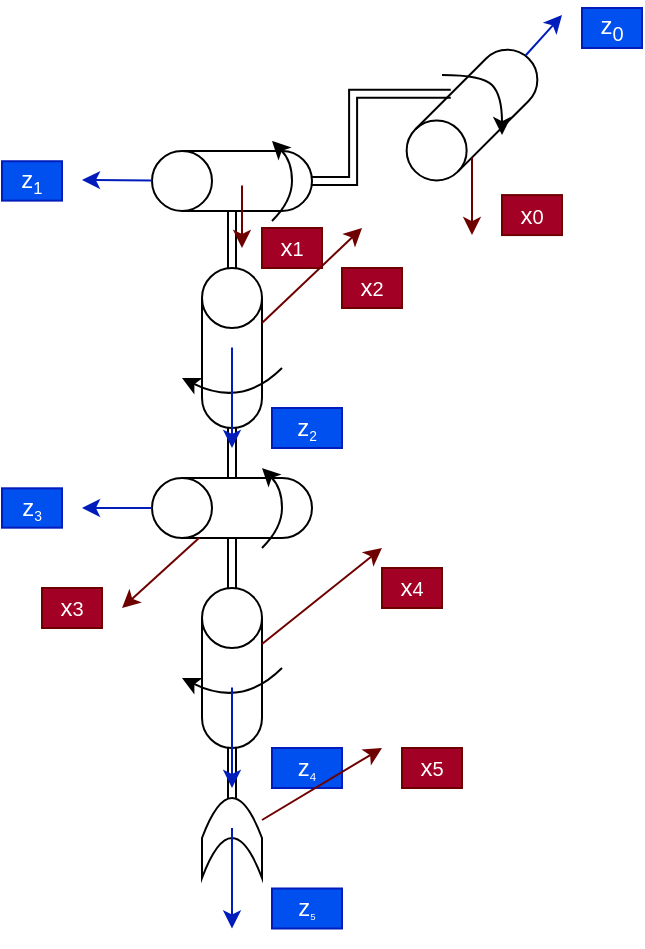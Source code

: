 <mxfile version="14.9.6" type="device"><diagram id="UkBE_HTAMr5cmnfpj3lg" name="Страница 1"><mxGraphModel dx="460" dy="836" grid="1" gridSize="10" guides="1" tooltips="1" connect="1" arrows="1" fold="1" page="1" pageScale="1" pageWidth="827" pageHeight="1169" math="0" shadow="0"><root><mxCell id="0"/><mxCell id="1" parent="0"/><mxCell id="e4CK0bFgu3aMh8ZOUx5U-1" value="" style="shape=cylinder3;whiteSpace=wrap;html=1;boundedLbl=1;backgroundOutline=1;size=15;rotation=45;direction=west;" parent="1" vertex="1"><mxGeometry x="300" y="143.54" width="30" height="80" as="geometry"/></mxCell><mxCell id="e4CK0bFgu3aMh8ZOUx5U-16" style="edgeStyle=orthogonalEdgeStyle;rounded=0;orthogonalLoop=1;jettySize=auto;html=1;exitX=0.5;exitY=1;exitDx=0;exitDy=0;exitPerimeter=0;entryX=1;entryY=0.5;entryDx=0;entryDy=0;entryPerimeter=0;shape=link;" parent="1" source="e4CK0bFgu3aMh8ZOUx5U-2" target="e4CK0bFgu3aMh8ZOUx5U-1" edge="1"><mxGeometry relative="1" as="geometry"/></mxCell><mxCell id="e4CK0bFgu3aMh8ZOUx5U-2" value="" style="shape=cylinder3;whiteSpace=wrap;html=1;boundedLbl=1;backgroundOutline=1;size=15;rotation=90;direction=west;" parent="1" vertex="1"><mxGeometry x="180" y="176.46" width="30" height="80" as="geometry"/></mxCell><mxCell id="e4CK0bFgu3aMh8ZOUx5U-13" style="edgeStyle=orthogonalEdgeStyle;rounded=0;orthogonalLoop=1;jettySize=auto;html=1;exitX=0;exitY=0.5;exitDx=0;exitDy=0;exitPerimeter=0;entryX=0.5;entryY=0;entryDx=0;entryDy=0;entryPerimeter=0;shape=link;" parent="1" source="e4CK0bFgu3aMh8ZOUx5U-3" target="e4CK0bFgu3aMh8ZOUx5U-5" edge="1"><mxGeometry relative="1" as="geometry"/></mxCell><mxCell id="e4CK0bFgu3aMh8ZOUx5U-14" style="edgeStyle=orthogonalEdgeStyle;rounded=0;orthogonalLoop=1;jettySize=auto;html=1;exitX=1;exitY=0.5;exitDx=0;exitDy=0;exitPerimeter=0;entryX=0.5;entryY=1;entryDx=0;entryDy=0;entryPerimeter=0;shape=link;" parent="1" source="e4CK0bFgu3aMh8ZOUx5U-3" target="e4CK0bFgu3aMh8ZOUx5U-4" edge="1"><mxGeometry relative="1" as="geometry"/></mxCell><mxCell id="e4CK0bFgu3aMh8ZOUx5U-3" value="" style="shape=cylinder3;whiteSpace=wrap;html=1;boundedLbl=1;backgroundOutline=1;size=15;rotation=90;direction=west;" parent="1" vertex="1"><mxGeometry x="180" y="340" width="30" height="80" as="geometry"/></mxCell><mxCell id="e4CK0bFgu3aMh8ZOUx5U-15" style="edgeStyle=orthogonalEdgeStyle;rounded=0;orthogonalLoop=1;jettySize=auto;html=1;exitX=0.5;exitY=0;exitDx=0;exitDy=0;exitPerimeter=0;entryX=0;entryY=0.5;entryDx=0;entryDy=0;entryPerimeter=0;shape=link;" parent="1" source="e4CK0bFgu3aMh8ZOUx5U-4" target="e4CK0bFgu3aMh8ZOUx5U-2" edge="1"><mxGeometry relative="1" as="geometry"/></mxCell><mxCell id="e4CK0bFgu3aMh8ZOUx5U-4" value="" style="shape=cylinder3;whiteSpace=wrap;html=1;boundedLbl=1;backgroundOutline=1;size=15;rotation=-180;direction=west;" parent="1" vertex="1"><mxGeometry x="180" y="260" width="30" height="80" as="geometry"/></mxCell><mxCell id="e4CK0bFgu3aMh8ZOUx5U-5" value="" style="shape=cylinder3;whiteSpace=wrap;html=1;boundedLbl=1;backgroundOutline=1;size=15;rotation=-180;direction=west;" parent="1" vertex="1"><mxGeometry x="180" y="420" width="30" height="80" as="geometry"/></mxCell><mxCell id="e4CK0bFgu3aMh8ZOUx5U-8" style="edgeStyle=orthogonalEdgeStyle;rounded=0;orthogonalLoop=1;jettySize=auto;html=1;exitX=0;exitY=0.5;exitDx=0;exitDy=0;entryX=0.5;entryY=1;entryDx=0;entryDy=0;entryPerimeter=0;shape=link;" parent="1" source="e4CK0bFgu3aMh8ZOUx5U-6" target="e4CK0bFgu3aMh8ZOUx5U-5" edge="1"><mxGeometry relative="1" as="geometry"/></mxCell><mxCell id="e4CK0bFgu3aMh8ZOUx5U-6" value="" style="shape=dataStorage;whiteSpace=wrap;html=1;fixedSize=1;size=20;rotation=90;" parent="1" vertex="1"><mxGeometry x="175" y="530" width="40" height="30" as="geometry"/></mxCell><mxCell id="e4CK0bFgu3aMh8ZOUx5U-17" value="" style="endArrow=classic;html=1;fillColor=#0050ef;strokeColor=#001DBC;" parent="1" source="e4CK0bFgu3aMh8ZOUx5U-1" edge="1"><mxGeometry width="50" height="50" relative="1" as="geometry"><mxPoint x="390" y="403.54" as="sourcePoint"/><mxPoint x="360" y="133.54" as="targetPoint"/></mxGeometry></mxCell><mxCell id="e4CK0bFgu3aMh8ZOUx5U-18" value="" style="endArrow=classic;html=1;fillColor=#0050ef;strokeColor=#001DBC;" parent="1" source="e4CK0bFgu3aMh8ZOUx5U-2" edge="1"><mxGeometry width="50" height="50" relative="1" as="geometry"><mxPoint x="90" y="226.46" as="sourcePoint"/><mxPoint x="120" y="216" as="targetPoint"/></mxGeometry></mxCell><mxCell id="e4CK0bFgu3aMh8ZOUx5U-19" value="" style="curved=1;endArrow=none;html=1;startArrow=classic;startFill=1;endFill=0;" parent="1" edge="1"><mxGeometry width="50" height="50" relative="1" as="geometry"><mxPoint x="330" y="193.54" as="sourcePoint"/><mxPoint x="300" y="163.54" as="targetPoint"/><Array as="points"><mxPoint x="330" y="173.54"/><mxPoint x="320" y="163.54"/></Array></mxGeometry></mxCell><mxCell id="e4CK0bFgu3aMh8ZOUx5U-20" value="" style="curved=1;endArrow=classic;html=1;" parent="1" edge="1"><mxGeometry width="50" height="50" relative="1" as="geometry"><mxPoint x="215" y="236.46" as="sourcePoint"/><mxPoint x="215" y="196.46" as="targetPoint"/><Array as="points"><mxPoint x="225" y="226.46"/><mxPoint x="225" y="206.46"/></Array></mxGeometry></mxCell><mxCell id="e4CK0bFgu3aMh8ZOUx5U-21" value="" style="curved=1;endArrow=none;html=1;startArrow=classic;startFill=1;endFill=0;" parent="1" edge="1"><mxGeometry width="50" height="50" relative="1" as="geometry"><mxPoint x="170" y="315" as="sourcePoint"/><mxPoint x="220" y="310" as="targetPoint"/><Array as="points"><mxPoint x="200" y="330"/></Array></mxGeometry></mxCell><mxCell id="e4CK0bFgu3aMh8ZOUx5U-23" value="" style="curved=1;endArrow=classic;html=1;" parent="1" edge="1"><mxGeometry width="50" height="50" relative="1" as="geometry"><mxPoint x="210" y="400" as="sourcePoint"/><mxPoint x="210" y="360" as="targetPoint"/><Array as="points"><mxPoint x="220" y="390"/><mxPoint x="220" y="370"/></Array></mxGeometry></mxCell><mxCell id="e4CK0bFgu3aMh8ZOUx5U-24" value="" style="curved=1;endArrow=none;html=1;startArrow=classic;startFill=1;endFill=0;" parent="1" edge="1"><mxGeometry width="50" height="50" relative="1" as="geometry"><mxPoint x="170" y="465" as="sourcePoint"/><mxPoint x="220" y="460" as="targetPoint"/><Array as="points"><mxPoint x="200" y="480"/></Array></mxGeometry></mxCell><mxCell id="e4CK0bFgu3aMh8ZOUx5U-25" value="z&lt;sub&gt;0&lt;/sub&gt;" style="text;html=1;strokeColor=#001DBC;fillColor=#0050ef;align=center;verticalAlign=middle;whiteSpace=wrap;rounded=0;fontColor=#ffffff;" parent="1" vertex="1"><mxGeometry x="370" y="130.0" width="30" height="20" as="geometry"/></mxCell><mxCell id="e4CK0bFgu3aMh8ZOUx5U-26" value="z&lt;span style=&quot;font-size: 10px&quot;&gt;&lt;sub&gt;1&lt;/sub&gt;&lt;/span&gt;" style="text;html=1;strokeColor=#001DBC;fillColor=#0050ef;align=center;verticalAlign=middle;whiteSpace=wrap;rounded=0;fontColor=#ffffff;" parent="1" vertex="1"><mxGeometry x="80" y="206.62" width="30" height="19.69" as="geometry"/></mxCell><mxCell id="e4CK0bFgu3aMh8ZOUx5U-28" value="" style="endArrow=classic;html=1;fillColor=#0050ef;strokeColor=#001DBC;" parent="1" edge="1"><mxGeometry width="50" height="50" relative="1" as="geometry"><mxPoint x="195" y="299.755" as="sourcePoint"/><mxPoint x="195" y="350" as="targetPoint"/></mxGeometry></mxCell><mxCell id="e4CK0bFgu3aMh8ZOUx5U-29" value="z&lt;span style=&quot;font-size: 8.333px&quot;&gt;&lt;sub&gt;2&lt;/sub&gt;&lt;/span&gt;" style="text;html=1;strokeColor=#001DBC;fillColor=#0050ef;align=center;verticalAlign=middle;whiteSpace=wrap;rounded=0;fontColor=#ffffff;" parent="1" vertex="1"><mxGeometry x="215" y="330" width="35" height="20" as="geometry"/></mxCell><mxCell id="e4CK0bFgu3aMh8ZOUx5U-30" value="" style="endArrow=classic;html=1;fillColor=#0050ef;strokeColor=#001DBC;" parent="1" edge="1"><mxGeometry width="50" height="50" relative="1" as="geometry"><mxPoint x="155" y="380" as="sourcePoint"/><mxPoint x="120" y="380" as="targetPoint"/></mxGeometry></mxCell><mxCell id="e4CK0bFgu3aMh8ZOUx5U-31" value="z&lt;span style=&quot;font-size: 8.333px&quot;&gt;&lt;sub&gt;3&lt;/sub&gt;&lt;/span&gt;" style="text;html=1;strokeColor=#001DBC;fillColor=#0050ef;align=center;verticalAlign=middle;whiteSpace=wrap;rounded=0;fontColor=#ffffff;" parent="1" vertex="1"><mxGeometry x="80" y="370.15" width="30" height="19.69" as="geometry"/></mxCell><mxCell id="e4CK0bFgu3aMh8ZOUx5U-32" value="" style="endArrow=classic;html=1;fillColor=#0050ef;strokeColor=#001DBC;" parent="1" edge="1"><mxGeometry width="50" height="50" relative="1" as="geometry"><mxPoint x="195" y="469.755" as="sourcePoint"/><mxPoint x="195" y="520" as="targetPoint"/></mxGeometry></mxCell><mxCell id="e4CK0bFgu3aMh8ZOUx5U-33" value="z&lt;span style=&quot;font-size: 6.944px&quot;&gt;&lt;sub&gt;4&lt;/sub&gt;&lt;/span&gt;" style="text;html=1;strokeColor=#001DBC;fillColor=#0050ef;align=center;verticalAlign=middle;whiteSpace=wrap;rounded=0;fontColor=#ffffff;" parent="1" vertex="1"><mxGeometry x="215" y="500" width="35" height="20" as="geometry"/></mxCell><mxCell id="e4CK0bFgu3aMh8ZOUx5U-36" value="" style="endArrow=classic;html=1;fillColor=#0050ef;strokeColor=#001DBC;" parent="1" edge="1"><mxGeometry width="50" height="50" relative="1" as="geometry"><mxPoint x="195" y="540.005" as="sourcePoint"/><mxPoint x="195" y="590.25" as="targetPoint"/></mxGeometry></mxCell><mxCell id="e4CK0bFgu3aMh8ZOUx5U-37" value="z&lt;span style=&quot;font-size: 5.787px&quot;&gt;&lt;sub&gt;5&lt;/sub&gt;&lt;/span&gt;" style="text;html=1;strokeColor=#001DBC;fillColor=#0050ef;align=center;verticalAlign=middle;whiteSpace=wrap;rounded=0;fontColor=#ffffff;" parent="1" vertex="1"><mxGeometry x="215" y="570.25" width="35" height="20" as="geometry"/></mxCell><mxCell id="e4CK0bFgu3aMh8ZOUx5U-38" value="" style="endArrow=classic;html=1;fillColor=#a20025;strokeColor=#6F0000;" parent="1" source="e4CK0bFgu3aMh8ZOUx5U-1" edge="1"><mxGeometry width="50" height="50" relative="1" as="geometry"><mxPoint x="390" y="403.54" as="sourcePoint"/><mxPoint x="315" y="243.54" as="targetPoint"/></mxGeometry></mxCell><mxCell id="e4CK0bFgu3aMh8ZOUx5U-39" value="&lt;font style=&quot;font-size: 12px&quot;&gt;x&lt;/font&gt;&lt;font size=&quot;1&quot;&gt;0&lt;/font&gt;" style="text;html=1;strokeColor=#6F0000;fillColor=#a20025;align=center;verticalAlign=middle;whiteSpace=wrap;rounded=0;fontColor=#ffffff;" parent="1" vertex="1"><mxGeometry x="330" y="223.54" width="30" height="20" as="geometry"/></mxCell><mxCell id="e4CK0bFgu3aMh8ZOUx5U-40" value="" style="endArrow=classic;html=1;fillColor=#a20025;strokeColor=#6F0000;" parent="1" edge="1"><mxGeometry width="50" height="50" relative="1" as="geometry"><mxPoint x="200" y="218.787" as="sourcePoint"/><mxPoint x="200" y="250" as="targetPoint"/></mxGeometry></mxCell><mxCell id="e4CK0bFgu3aMh8ZOUx5U-41" value="&lt;font style=&quot;font-size: 12px&quot;&gt;x&lt;/font&gt;&lt;font size=&quot;1&quot;&gt;1&lt;/font&gt;" style="text;html=1;strokeColor=#6F0000;fillColor=#a20025;align=center;verticalAlign=middle;whiteSpace=wrap;rounded=0;fontColor=#ffffff;" parent="1" vertex="1"><mxGeometry x="210" y="240" width="30" height="20" as="geometry"/></mxCell><mxCell id="e4CK0bFgu3aMh8ZOUx5U-42" value="" style="endArrow=classic;html=1;fillColor=#a20025;strokeColor=#6F0000;" parent="1" source="e4CK0bFgu3aMh8ZOUx5U-3" edge="1"><mxGeometry width="50" height="50" relative="1" as="geometry"><mxPoint x="280" y="381.213" as="sourcePoint"/><mxPoint x="140" y="430" as="targetPoint"/></mxGeometry></mxCell><mxCell id="e4CK0bFgu3aMh8ZOUx5U-43" value="&lt;font style=&quot;font-size: 12px&quot;&gt;x&lt;/font&gt;&lt;font size=&quot;1&quot;&gt;3&lt;/font&gt;" style="text;html=1;strokeColor=#6F0000;fillColor=#a20025;align=center;verticalAlign=middle;whiteSpace=wrap;rounded=0;fontColor=#ffffff;" parent="1" vertex="1"><mxGeometry x="100" y="420" width="30" height="20" as="geometry"/></mxCell><mxCell id="e4CK0bFgu3aMh8ZOUx5U-44" value="" style="endArrow=classic;html=1;fillColor=#a20025;strokeColor=#6F0000;" parent="1" source="e4CK0bFgu3aMh8ZOUx5U-5" edge="1"><mxGeometry width="50" height="50" relative="1" as="geometry"><mxPoint x="255" y="430.003" as="sourcePoint"/><mxPoint x="270" y="400" as="targetPoint"/></mxGeometry></mxCell><mxCell id="e4CK0bFgu3aMh8ZOUx5U-45" value="&lt;font style=&quot;font-size: 12px&quot;&gt;x&lt;/font&gt;&lt;font size=&quot;1&quot;&gt;4&lt;/font&gt;" style="text;html=1;strokeColor=#6F0000;fillColor=#a20025;align=center;verticalAlign=middle;whiteSpace=wrap;rounded=0;fontColor=#ffffff;" parent="1" vertex="1"><mxGeometry x="270" y="410.0" width="30" height="20" as="geometry"/></mxCell><mxCell id="e4CK0bFgu3aMh8ZOUx5U-46" value="" style="endArrow=classic;html=1;fillColor=#a20025;strokeColor=#6F0000;" parent="1" edge="1" source="e4CK0bFgu3aMh8ZOUx5U-6"><mxGeometry width="50" height="50" relative="1" as="geometry"><mxPoint x="340" y="485" as="sourcePoint"/><mxPoint x="270" y="500" as="targetPoint"/></mxGeometry></mxCell><mxCell id="e4CK0bFgu3aMh8ZOUx5U-47" value="&lt;font style=&quot;font-size: 12px&quot;&gt;x&lt;/font&gt;&lt;font size=&quot;1&quot;&gt;5&lt;/font&gt;" style="text;html=1;strokeColor=#6F0000;fillColor=#a20025;align=center;verticalAlign=middle;whiteSpace=wrap;rounded=0;fontColor=#ffffff;" parent="1" vertex="1"><mxGeometry x="280" y="500" width="30" height="20" as="geometry"/></mxCell><mxCell id="e4CK0bFgu3aMh8ZOUx5U-48" value="" style="endArrow=classic;html=1;fillColor=#a20025;strokeColor=#6F0000;exitX=1;exitY=0;exitDx=0;exitDy=27.5;exitPerimeter=0;" parent="1" edge="1" source="e4CK0bFgu3aMh8ZOUx5U-4"><mxGeometry width="50" height="50" relative="1" as="geometry"><mxPoint x="180" y="295" as="sourcePoint"/><mxPoint x="260" y="240" as="targetPoint"/></mxGeometry></mxCell><mxCell id="e4CK0bFgu3aMh8ZOUx5U-49" value="&lt;font style=&quot;font-size: 12px&quot;&gt;x&lt;/font&gt;&lt;font size=&quot;1&quot;&gt;2&lt;/font&gt;" style="text;html=1;strokeColor=#6F0000;fillColor=#a20025;align=center;verticalAlign=middle;whiteSpace=wrap;rounded=0;fontColor=#ffffff;" parent="1" vertex="1"><mxGeometry x="250" y="260" width="30" height="20" as="geometry"/></mxCell></root></mxGraphModel></diagram></mxfile>